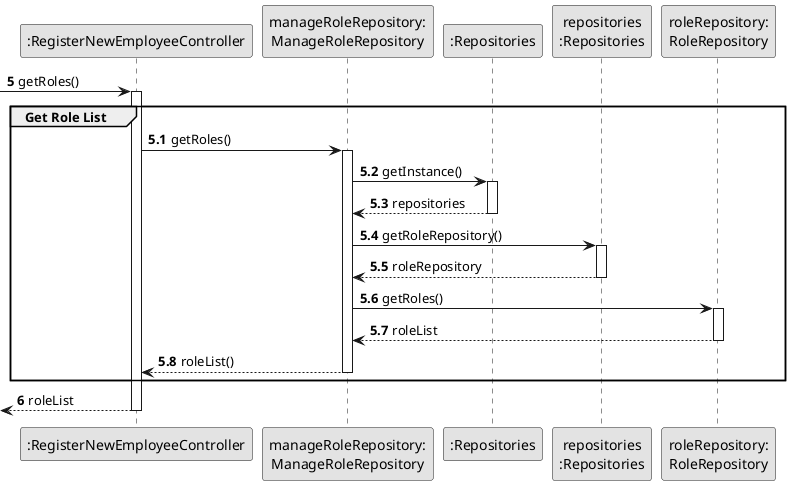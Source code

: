 @startuml
skinparam monochrome true
skinparam packageStyle rectangle
skinparam shadowing false

participant ":RegisterNewEmployeeController" as RegisterEmployeeController
participant "manageRoleRepository:\nManageRoleRepository" as MaRole
participant ":Repositories" as Repositories
participant "repositories\n:Repositories" as repositories
participant "roleRepository:\nRoleRepository" as RoleRep

autonumber 5

        -> RegisterEmployeeController : getRoles()

        autonumber 5.1


       activate RegisterEmployeeController

       group Get Role List

       RegisterEmployeeController -> MaRole : getRoles()
               activate MaRole

       MaRole -> Repositories : getInstance()
       activate Repositories

       Repositories --> MaRole : repositories
       deactivate Repositories

       MaRole -> repositories : getRoleRepository()
       activate repositories

       repositories --> MaRole : roleRepository
       deactivate repositories

       MaRole -> RoleRep : getRoles()
       activate RoleRep

       RoleRep --> MaRole : roleList
       deactivate RoleRep

       MaRole --> RegisterEmployeeController : roleList()
       deactivate MaRole

       end
       autonumber 6

       <-- RegisterEmployeeController : roleList
       deactivate RegisterEmployeeController
@enduml